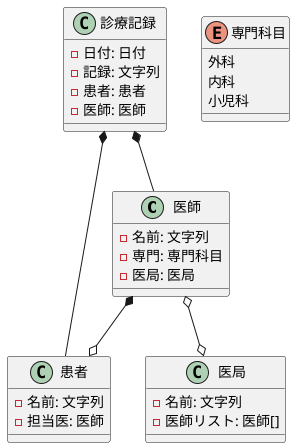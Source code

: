 @startuml 演習3-2
class 医師 {
    - 名前: 文字列
    - 専門: 専門科目
    - 医局: 医局
}
class 患者 {
    - 名前: 文字列
    - 担当医: 医師
}
class 医局 {
    - 名前: 文字列
    - 医師リスト: 医師[]
}
class 診療記録 {
    - 日付: 日付
    - 記録: 文字列
    - 患者: 患者
    - 医師: 医師
}

enum 専門科目 {
    外科
    内科
    小児科
}

医師 *--o 患者
医師 o--o 医局
診療記録 *-- 患者
診療記録 *-- 医師
@enduml
